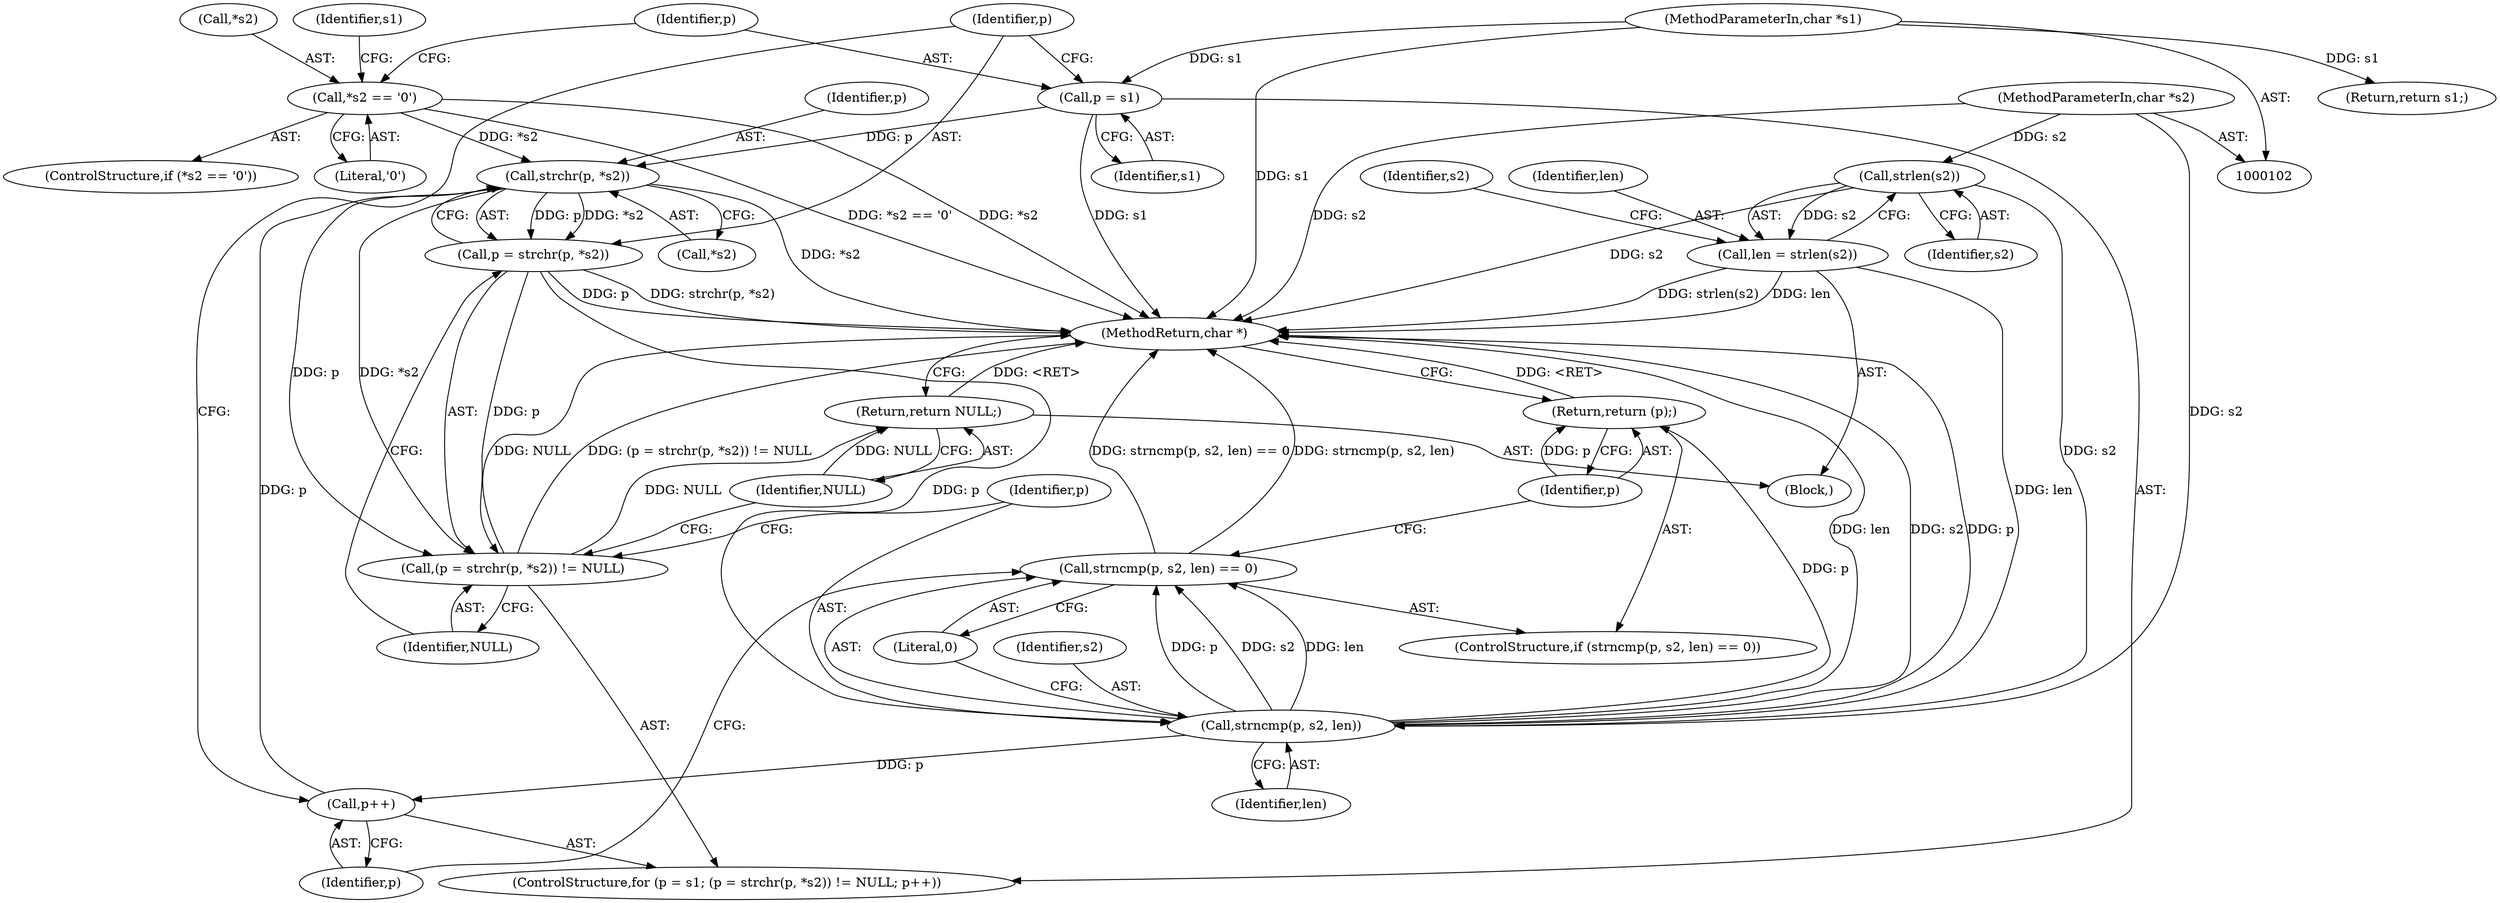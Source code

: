 digraph "0_boa_e139b87835994d007fbd64eead6c1455d7b8cf4e_0@API" {
"1000126" [label="(Call,strchr(p, *s2))"];
"1000131" [label="(Call,p++)"];
"1000136" [label="(Call,strncmp(p, s2, len))"];
"1000124" [label="(Call,p = strchr(p, *s2))"];
"1000126" [label="(Call,strchr(p, *s2))"];
"1000120" [label="(Call,p = s1)"];
"1000103" [label="(MethodParameterIn,char *s1)"];
"1000113" [label="(Call,*s2 == '\0')"];
"1000110" [label="(Call,strlen(s2))"];
"1000104" [label="(MethodParameterIn,char *s2)"];
"1000108" [label="(Call,len = strlen(s2))"];
"1000123" [label="(Call,(p = strchr(p, *s2)) != NULL)"];
"1000143" [label="(Return,return NULL;)"];
"1000135" [label="(Call,strncmp(p, s2, len) == 0)"];
"1000141" [label="(Return,return (p);)"];
"1000140" [label="(Literal,0)"];
"1000112" [label="(ControlStructure,if (*s2 == '\0'))"];
"1000139" [label="(Identifier,len)"];
"1000122" [label="(Identifier,s1)"];
"1000113" [label="(Call,*s2 == '\0')"];
"1000116" [label="(Literal,'\0')"];
"1000114" [label="(Call,*s2)"];
"1000126" [label="(Call,strchr(p, *s2))"];
"1000144" [label="(Identifier,NULL)"];
"1000111" [label="(Identifier,s2)"];
"1000118" [label="(Identifier,s1)"];
"1000125" [label="(Identifier,p)"];
"1000128" [label="(Call,*s2)"];
"1000108" [label="(Call,len = strlen(s2))"];
"1000103" [label="(MethodParameterIn,char *s1)"];
"1000109" [label="(Identifier,len)"];
"1000110" [label="(Call,strlen(s2))"];
"1000131" [label="(Call,p++)"];
"1000136" [label="(Call,strncmp(p, s2, len))"];
"1000138" [label="(Identifier,s2)"];
"1000115" [label="(Identifier,s2)"];
"1000137" [label="(Identifier,p)"];
"1000121" [label="(Identifier,p)"];
"1000143" [label="(Return,return NULL;)"];
"1000142" [label="(Identifier,p)"];
"1000123" [label="(Call,(p = strchr(p, *s2)) != NULL)"];
"1000130" [label="(Identifier,NULL)"];
"1000104" [label="(MethodParameterIn,char *s2)"];
"1000135" [label="(Call,strncmp(p, s2, len) == 0)"];
"1000105" [label="(Block,)"];
"1000134" [label="(ControlStructure,if (strncmp(p, s2, len) == 0))"];
"1000132" [label="(Identifier,p)"];
"1000127" [label="(Identifier,p)"];
"1000141" [label="(Return,return (p);)"];
"1000124" [label="(Call,p = strchr(p, *s2))"];
"1000120" [label="(Call,p = s1)"];
"1000117" [label="(Return,return s1;)"];
"1000119" [label="(ControlStructure,for (p = s1; (p = strchr(p, *s2)) != NULL; p++))"];
"1000145" [label="(MethodReturn,char *)"];
"1000126" -> "1000124"  [label="AST: "];
"1000126" -> "1000128"  [label="CFG: "];
"1000127" -> "1000126"  [label="AST: "];
"1000128" -> "1000126"  [label="AST: "];
"1000124" -> "1000126"  [label="CFG: "];
"1000126" -> "1000145"  [label="DDG: *s2"];
"1000126" -> "1000123"  [label="DDG: p"];
"1000126" -> "1000123"  [label="DDG: *s2"];
"1000126" -> "1000124"  [label="DDG: p"];
"1000126" -> "1000124"  [label="DDG: *s2"];
"1000131" -> "1000126"  [label="DDG: p"];
"1000120" -> "1000126"  [label="DDG: p"];
"1000113" -> "1000126"  [label="DDG: *s2"];
"1000131" -> "1000119"  [label="AST: "];
"1000131" -> "1000132"  [label="CFG: "];
"1000132" -> "1000131"  [label="AST: "];
"1000125" -> "1000131"  [label="CFG: "];
"1000136" -> "1000131"  [label="DDG: p"];
"1000136" -> "1000135"  [label="AST: "];
"1000136" -> "1000139"  [label="CFG: "];
"1000137" -> "1000136"  [label="AST: "];
"1000138" -> "1000136"  [label="AST: "];
"1000139" -> "1000136"  [label="AST: "];
"1000140" -> "1000136"  [label="CFG: "];
"1000136" -> "1000145"  [label="DDG: len"];
"1000136" -> "1000145"  [label="DDG: s2"];
"1000136" -> "1000145"  [label="DDG: p"];
"1000136" -> "1000135"  [label="DDG: p"];
"1000136" -> "1000135"  [label="DDG: s2"];
"1000136" -> "1000135"  [label="DDG: len"];
"1000124" -> "1000136"  [label="DDG: p"];
"1000110" -> "1000136"  [label="DDG: s2"];
"1000104" -> "1000136"  [label="DDG: s2"];
"1000108" -> "1000136"  [label="DDG: len"];
"1000136" -> "1000141"  [label="DDG: p"];
"1000124" -> "1000123"  [label="AST: "];
"1000125" -> "1000124"  [label="AST: "];
"1000130" -> "1000124"  [label="CFG: "];
"1000124" -> "1000145"  [label="DDG: p"];
"1000124" -> "1000145"  [label="DDG: strchr(p, *s2)"];
"1000124" -> "1000123"  [label="DDG: p"];
"1000120" -> "1000119"  [label="AST: "];
"1000120" -> "1000122"  [label="CFG: "];
"1000121" -> "1000120"  [label="AST: "];
"1000122" -> "1000120"  [label="AST: "];
"1000125" -> "1000120"  [label="CFG: "];
"1000120" -> "1000145"  [label="DDG: s1"];
"1000103" -> "1000120"  [label="DDG: s1"];
"1000103" -> "1000102"  [label="AST: "];
"1000103" -> "1000145"  [label="DDG: s1"];
"1000103" -> "1000117"  [label="DDG: s1"];
"1000113" -> "1000112"  [label="AST: "];
"1000113" -> "1000116"  [label="CFG: "];
"1000114" -> "1000113"  [label="AST: "];
"1000116" -> "1000113"  [label="AST: "];
"1000118" -> "1000113"  [label="CFG: "];
"1000121" -> "1000113"  [label="CFG: "];
"1000113" -> "1000145"  [label="DDG: *s2"];
"1000113" -> "1000145"  [label="DDG: *s2 == '\0'"];
"1000110" -> "1000108"  [label="AST: "];
"1000110" -> "1000111"  [label="CFG: "];
"1000111" -> "1000110"  [label="AST: "];
"1000108" -> "1000110"  [label="CFG: "];
"1000110" -> "1000145"  [label="DDG: s2"];
"1000110" -> "1000108"  [label="DDG: s2"];
"1000104" -> "1000110"  [label="DDG: s2"];
"1000104" -> "1000102"  [label="AST: "];
"1000104" -> "1000145"  [label="DDG: s2"];
"1000108" -> "1000105"  [label="AST: "];
"1000109" -> "1000108"  [label="AST: "];
"1000115" -> "1000108"  [label="CFG: "];
"1000108" -> "1000145"  [label="DDG: strlen(s2)"];
"1000108" -> "1000145"  [label="DDG: len"];
"1000123" -> "1000119"  [label="AST: "];
"1000123" -> "1000130"  [label="CFG: "];
"1000130" -> "1000123"  [label="AST: "];
"1000137" -> "1000123"  [label="CFG: "];
"1000144" -> "1000123"  [label="CFG: "];
"1000123" -> "1000145"  [label="DDG: NULL"];
"1000123" -> "1000145"  [label="DDG: (p = strchr(p, *s2)) != NULL"];
"1000123" -> "1000143"  [label="DDG: NULL"];
"1000143" -> "1000105"  [label="AST: "];
"1000143" -> "1000144"  [label="CFG: "];
"1000144" -> "1000143"  [label="AST: "];
"1000145" -> "1000143"  [label="CFG: "];
"1000143" -> "1000145"  [label="DDG: <RET>"];
"1000144" -> "1000143"  [label="DDG: NULL"];
"1000135" -> "1000134"  [label="AST: "];
"1000135" -> "1000140"  [label="CFG: "];
"1000140" -> "1000135"  [label="AST: "];
"1000142" -> "1000135"  [label="CFG: "];
"1000132" -> "1000135"  [label="CFG: "];
"1000135" -> "1000145"  [label="DDG: strncmp(p, s2, len) == 0"];
"1000135" -> "1000145"  [label="DDG: strncmp(p, s2, len)"];
"1000141" -> "1000134"  [label="AST: "];
"1000141" -> "1000142"  [label="CFG: "];
"1000142" -> "1000141"  [label="AST: "];
"1000145" -> "1000141"  [label="CFG: "];
"1000141" -> "1000145"  [label="DDG: <RET>"];
"1000142" -> "1000141"  [label="DDG: p"];
}
